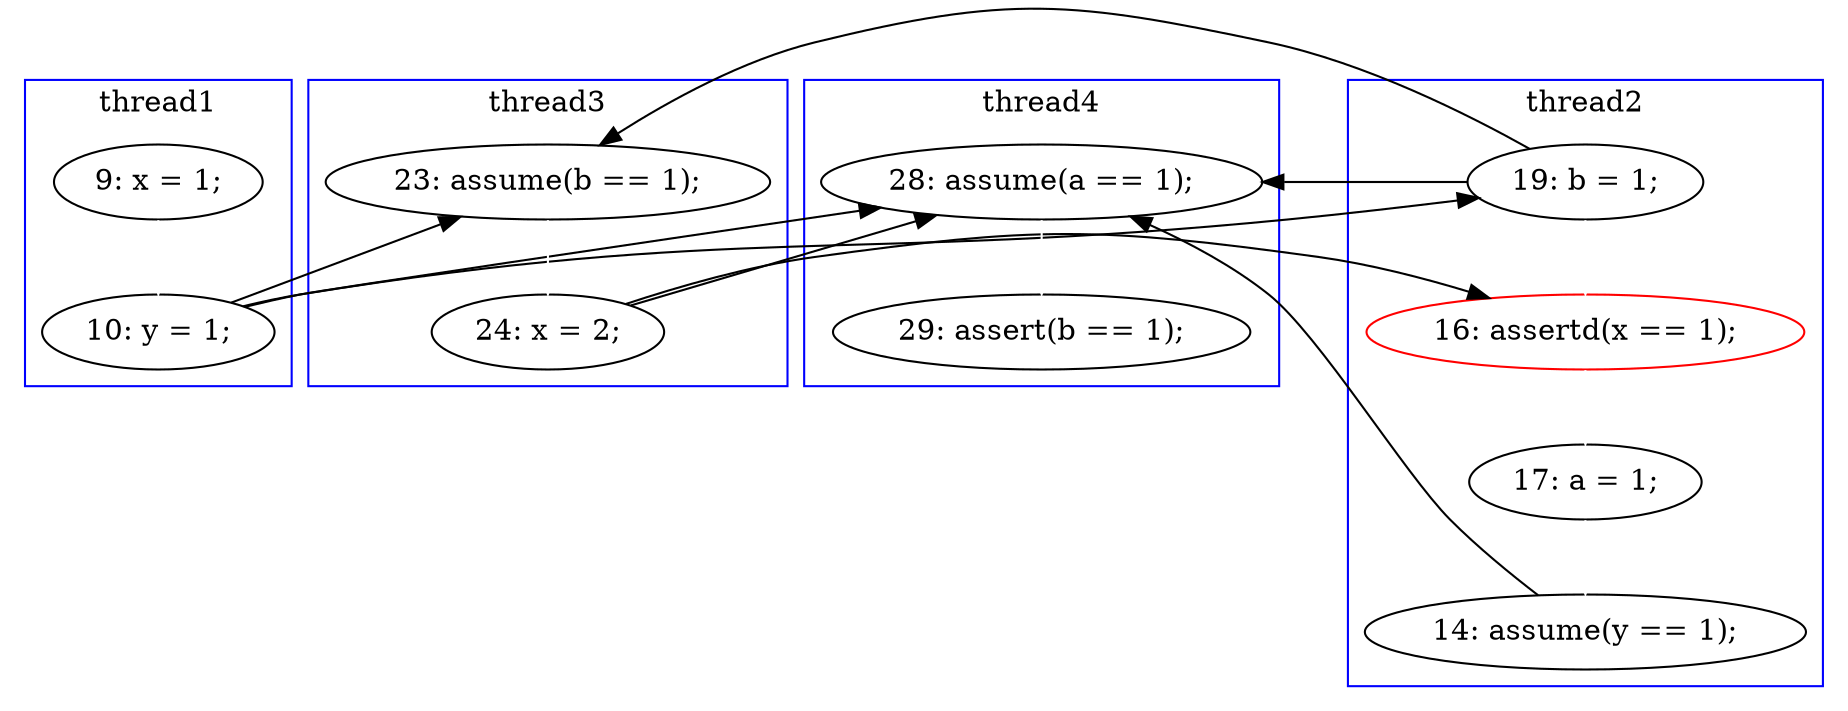 digraph Counterexample {
	11 -> 12 [color = white, style = solid]
	12 -> 17 [color = black, style = solid, constraint = false]
	17 -> 19 [color = white, style = solid]
	19 -> 32 [color = black, style = solid, constraint = false]
	14 -> 32 [color = black, style = solid, constraint = false]
	12 -> 14 [color = black, style = solid, constraint = false]
	28 -> 32 [color = black, style = solid, constraint = false]
	32 -> 34 [color = white, style = solid]
	14 -> 26 [color = white, style = solid]
	19 -> 26 [color = black, style = solid, constraint = false]
	26 -> 27 [color = white, style = solid]
	12 -> 32 [color = black, style = solid, constraint = false]
	27 -> 28 [color = white, style = solid]
	14 -> 17 [color = black, style = solid, constraint = false]
	subgraph cluster2 {
		label = thread2
		color = blue
		26  [label = "16: assertd(x == 1);", color = red]
		14  [label = "19: b = 1;"]
		27  [label = "17: a = 1;"]
		28  [label = "14: assume(y == 1);"]
	}
	subgraph cluster3 {
		label = thread3
		color = blue
		17  [label = "23: assume(b == 1);"]
		19  [label = "24: x = 2;"]
	}
	subgraph cluster1 {
		label = thread1
		color = blue
		11  [label = "9: x = 1;"]
		12  [label = "10: y = 1;"]
	}
	subgraph cluster4 {
		label = thread4
		color = blue
		32  [label = "28: assume(a == 1);"]
		34  [label = "29: assert(b == 1);"]
	}
}